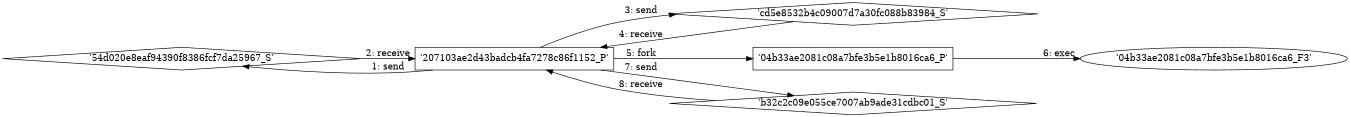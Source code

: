 digraph "D:\Learning\Paper\apt\基于CTI的攻击预警\Dataset\攻击图\ASGfromALLCTI\Triggering Miniflame's C&C Communication to Create a Pcap.dot" {
rankdir="LR"
size="9"
fixedsize="false"
splines="true"
nodesep=0.3
ranksep=0
fontsize=10
overlap="scalexy"
engine= "neato"
	"'54d020e8eaf94390f8386fcf7da25967_S'" [node_type=Socket shape=diamond]
	"'207103ae2d43badcb4fa7278c86f1152_P'" [node_type=Process shape=box]
	"'207103ae2d43badcb4fa7278c86f1152_P'" -> "'54d020e8eaf94390f8386fcf7da25967_S'" [label="1: send"]
	"'54d020e8eaf94390f8386fcf7da25967_S'" -> "'207103ae2d43badcb4fa7278c86f1152_P'" [label="2: receive"]
	"'cd5e8532b4c09007d7a30fc088b83984_S'" [node_type=Socket shape=diamond]
	"'207103ae2d43badcb4fa7278c86f1152_P'" [node_type=Process shape=box]
	"'207103ae2d43badcb4fa7278c86f1152_P'" -> "'cd5e8532b4c09007d7a30fc088b83984_S'" [label="3: send"]
	"'cd5e8532b4c09007d7a30fc088b83984_S'" -> "'207103ae2d43badcb4fa7278c86f1152_P'" [label="4: receive"]
	"'207103ae2d43badcb4fa7278c86f1152_P'" [node_type=Process shape=box]
	"'04b33ae2081c08a7bfe3b5e1b8016ca6_P'" [node_type=Process shape=box]
	"'207103ae2d43badcb4fa7278c86f1152_P'" -> "'04b33ae2081c08a7bfe3b5e1b8016ca6_P'" [label="5: fork"]
	"'04b33ae2081c08a7bfe3b5e1b8016ca6_P'" [node_type=Process shape=box]
	"'04b33ae2081c08a7bfe3b5e1b8016ca6_F3'" [node_type=File shape=ellipse]
	"'04b33ae2081c08a7bfe3b5e1b8016ca6_P'" -> "'04b33ae2081c08a7bfe3b5e1b8016ca6_F3'" [label="6: exec"]
	"'b32c2c09e055ce7007ab9ade31cdbc01_S'" [node_type=Socket shape=diamond]
	"'207103ae2d43badcb4fa7278c86f1152_P'" [node_type=Process shape=box]
	"'207103ae2d43badcb4fa7278c86f1152_P'" -> "'b32c2c09e055ce7007ab9ade31cdbc01_S'" [label="7: send"]
	"'b32c2c09e055ce7007ab9ade31cdbc01_S'" -> "'207103ae2d43badcb4fa7278c86f1152_P'" [label="8: receive"]
}
